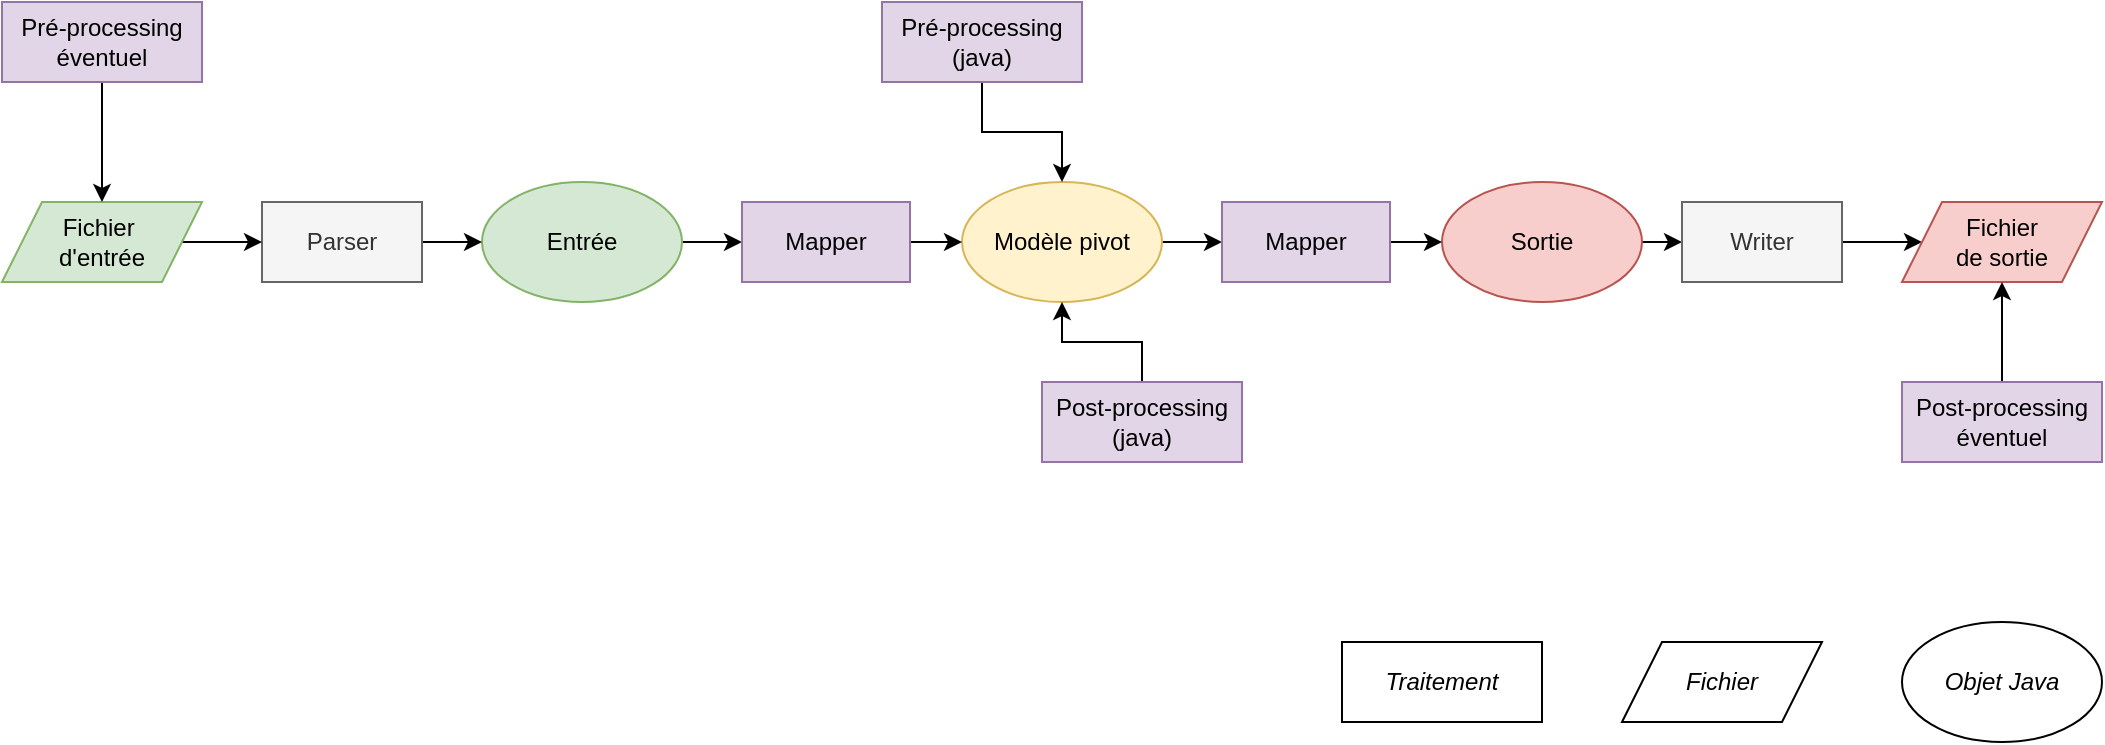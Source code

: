 <mxfile version="16.5.1" type="device"><diagram id="BMbiWQTqaxqBJSacvnGg" name="Page-1"><mxGraphModel dx="1102" dy="865" grid="1" gridSize="10" guides="1" tooltips="1" connect="1" arrows="1" fold="1" page="1" pageScale="1" pageWidth="1169" pageHeight="827" math="0" shadow="0"><root><mxCell id="0"/><mxCell id="1" parent="0"/><mxCell id="cu7id1EzV_-CDBw5Je-v-17" style="edgeStyle=orthogonalEdgeStyle;rounded=0;orthogonalLoop=1;jettySize=auto;html=1;exitX=1;exitY=0.5;exitDx=0;exitDy=0;entryX=0;entryY=0.5;entryDx=0;entryDy=0;" edge="1" parent="1" source="cu7id1EzV_-CDBw5Je-v-1" target="cu7id1EzV_-CDBw5Je-v-11"><mxGeometry relative="1" as="geometry"/></mxCell><mxCell id="cu7id1EzV_-CDBw5Je-v-1" value="Modèle pivot" style="ellipse;whiteSpace=wrap;html=1;fillColor=#fff2cc;strokeColor=#d6b656;" vertex="1" parent="1"><mxGeometry x="520" y="180" width="100" height="60" as="geometry"/></mxCell><mxCell id="cu7id1EzV_-CDBw5Je-v-15" style="edgeStyle=orthogonalEdgeStyle;rounded=0;orthogonalLoop=1;jettySize=auto;html=1;exitX=1;exitY=0.5;exitDx=0;exitDy=0;entryX=0;entryY=0.5;entryDx=0;entryDy=0;" edge="1" parent="1" source="cu7id1EzV_-CDBw5Je-v-2" target="cu7id1EzV_-CDBw5Je-v-5"><mxGeometry relative="1" as="geometry"/></mxCell><mxCell id="cu7id1EzV_-CDBw5Je-v-2" value="Entrée" style="ellipse;whiteSpace=wrap;html=1;fillColor=#d5e8d4;strokeColor=#82b366;" vertex="1" parent="1"><mxGeometry x="280" y="180" width="100" height="60" as="geometry"/></mxCell><mxCell id="cu7id1EzV_-CDBw5Je-v-19" style="edgeStyle=orthogonalEdgeStyle;rounded=0;orthogonalLoop=1;jettySize=auto;html=1;exitX=1;exitY=0.5;exitDx=0;exitDy=0;entryX=0;entryY=0.5;entryDx=0;entryDy=0;" edge="1" parent="1" source="cu7id1EzV_-CDBw5Je-v-3" target="cu7id1EzV_-CDBw5Je-v-7"><mxGeometry relative="1" as="geometry"/></mxCell><mxCell id="cu7id1EzV_-CDBw5Je-v-3" value="Sortie" style="ellipse;whiteSpace=wrap;html=1;fillColor=#f8cecc;strokeColor=#b85450;" vertex="1" parent="1"><mxGeometry x="760" y="180" width="100" height="60" as="geometry"/></mxCell><mxCell id="cu7id1EzV_-CDBw5Je-v-14" style="edgeStyle=orthogonalEdgeStyle;rounded=0;orthogonalLoop=1;jettySize=auto;html=1;exitX=1;exitY=0.5;exitDx=0;exitDy=0;entryX=0;entryY=0.5;entryDx=0;entryDy=0;" edge="1" parent="1" source="cu7id1EzV_-CDBw5Je-v-4" target="cu7id1EzV_-CDBw5Je-v-2"><mxGeometry relative="1" as="geometry"/></mxCell><mxCell id="cu7id1EzV_-CDBw5Je-v-4" value="Parser" style="rounded=0;whiteSpace=wrap;html=1;fillColor=#f5f5f5;fontColor=#333333;strokeColor=#666666;" vertex="1" parent="1"><mxGeometry x="170" y="190" width="80" height="40" as="geometry"/></mxCell><mxCell id="cu7id1EzV_-CDBw5Je-v-16" style="edgeStyle=orthogonalEdgeStyle;rounded=0;orthogonalLoop=1;jettySize=auto;html=1;exitX=1;exitY=0.5;exitDx=0;exitDy=0;entryX=0;entryY=0.5;entryDx=0;entryDy=0;" edge="1" parent="1" source="cu7id1EzV_-CDBw5Je-v-5" target="cu7id1EzV_-CDBw5Je-v-1"><mxGeometry relative="1" as="geometry"/></mxCell><mxCell id="cu7id1EzV_-CDBw5Je-v-5" value="Mapper" style="rounded=0;whiteSpace=wrap;html=1;fillColor=#e1d5e7;strokeColor=#9673a6;" vertex="1" parent="1"><mxGeometry x="410" y="190" width="84" height="40" as="geometry"/></mxCell><mxCell id="cu7id1EzV_-CDBw5Je-v-20" style="edgeStyle=orthogonalEdgeStyle;rounded=0;orthogonalLoop=1;jettySize=auto;html=1;exitX=1;exitY=0.5;exitDx=0;exitDy=0;entryX=0;entryY=0.5;entryDx=0;entryDy=0;" edge="1" parent="1" source="cu7id1EzV_-CDBw5Je-v-7" target="cu7id1EzV_-CDBw5Je-v-9"><mxGeometry relative="1" as="geometry"/></mxCell><mxCell id="cu7id1EzV_-CDBw5Je-v-7" value="Writer" style="rounded=0;whiteSpace=wrap;html=1;fillColor=#f5f5f5;fontColor=#333333;strokeColor=#666666;" vertex="1" parent="1"><mxGeometry x="880" y="190" width="80" height="40" as="geometry"/></mxCell><mxCell id="cu7id1EzV_-CDBw5Je-v-13" style="edgeStyle=orthogonalEdgeStyle;rounded=0;orthogonalLoop=1;jettySize=auto;html=1;exitX=1;exitY=0.5;exitDx=0;exitDy=0;entryX=0;entryY=0.5;entryDx=0;entryDy=0;" edge="1" parent="1" source="cu7id1EzV_-CDBw5Je-v-8" target="cu7id1EzV_-CDBw5Je-v-4"><mxGeometry relative="1" as="geometry"/></mxCell><mxCell id="cu7id1EzV_-CDBw5Je-v-8" value="Fichier&amp;nbsp;&lt;br&gt;d'entrée" style="shape=parallelogram;perimeter=parallelogramPerimeter;whiteSpace=wrap;html=1;fixedSize=1;fillColor=#d5e8d4;strokeColor=#82b366;" vertex="1" parent="1"><mxGeometry x="40" y="190" width="100" height="40" as="geometry"/></mxCell><mxCell id="cu7id1EzV_-CDBw5Je-v-9" value="Fichier&lt;br&gt;de sortie" style="shape=parallelogram;perimeter=parallelogramPerimeter;whiteSpace=wrap;html=1;fixedSize=1;fillColor=#f8cecc;strokeColor=#b85450;" vertex="1" parent="1"><mxGeometry x="990" y="190" width="100" height="40" as="geometry"/></mxCell><mxCell id="cu7id1EzV_-CDBw5Je-v-18" style="edgeStyle=orthogonalEdgeStyle;rounded=0;orthogonalLoop=1;jettySize=auto;html=1;exitX=1;exitY=0.5;exitDx=0;exitDy=0;entryX=0;entryY=0.5;entryDx=0;entryDy=0;" edge="1" parent="1" source="cu7id1EzV_-CDBw5Je-v-11" target="cu7id1EzV_-CDBw5Je-v-3"><mxGeometry relative="1" as="geometry"/></mxCell><mxCell id="cu7id1EzV_-CDBw5Je-v-11" value="Mapper" style="rounded=0;whiteSpace=wrap;html=1;fillColor=#e1d5e7;strokeColor=#9673a6;" vertex="1" parent="1"><mxGeometry x="650" y="190" width="84" height="40" as="geometry"/></mxCell><mxCell id="cu7id1EzV_-CDBw5Je-v-24" style="edgeStyle=orthogonalEdgeStyle;rounded=0;orthogonalLoop=1;jettySize=auto;html=1;exitX=0.5;exitY=1;exitDx=0;exitDy=0;entryX=0.5;entryY=0;entryDx=0;entryDy=0;" edge="1" parent="1" source="cu7id1EzV_-CDBw5Je-v-22" target="cu7id1EzV_-CDBw5Je-v-1"><mxGeometry relative="1" as="geometry"/></mxCell><mxCell id="cu7id1EzV_-CDBw5Je-v-22" value="Pré-processing&lt;br&gt;(java)" style="rounded=0;whiteSpace=wrap;html=1;fillColor=#e1d5e7;strokeColor=#9673a6;" vertex="1" parent="1"><mxGeometry x="480" y="90" width="100" height="40" as="geometry"/></mxCell><mxCell id="cu7id1EzV_-CDBw5Je-v-26" style="edgeStyle=orthogonalEdgeStyle;rounded=0;orthogonalLoop=1;jettySize=auto;html=1;exitX=0.5;exitY=0;exitDx=0;exitDy=0;entryX=0.5;entryY=1;entryDx=0;entryDy=0;" edge="1" parent="1" source="cu7id1EzV_-CDBw5Je-v-25" target="cu7id1EzV_-CDBw5Je-v-1"><mxGeometry relative="1" as="geometry"/></mxCell><mxCell id="cu7id1EzV_-CDBw5Je-v-25" value="Post-processing&lt;br&gt;(java)" style="rounded=0;whiteSpace=wrap;html=1;fillColor=#e1d5e7;strokeColor=#9673a6;" vertex="1" parent="1"><mxGeometry x="560" y="280" width="100" height="40" as="geometry"/></mxCell><mxCell id="cu7id1EzV_-CDBw5Je-v-27" value="&lt;i&gt;Objet Java&lt;/i&gt;" style="ellipse;whiteSpace=wrap;html=1;" vertex="1" parent="1"><mxGeometry x="990" y="400" width="100" height="60" as="geometry"/></mxCell><mxCell id="cu7id1EzV_-CDBw5Je-v-32" style="edgeStyle=orthogonalEdgeStyle;rounded=0;orthogonalLoop=1;jettySize=auto;html=1;exitX=0.5;exitY=1;exitDx=0;exitDy=0;entryX=0.5;entryY=0;entryDx=0;entryDy=0;" edge="1" parent="1" source="cu7id1EzV_-CDBw5Je-v-29" target="cu7id1EzV_-CDBw5Je-v-8"><mxGeometry relative="1" as="geometry"/></mxCell><mxCell id="cu7id1EzV_-CDBw5Je-v-29" value="Pré-processing&lt;br&gt;éventuel" style="rounded=0;whiteSpace=wrap;html=1;fillColor=#e1d5e7;strokeColor=#9673a6;" vertex="1" parent="1"><mxGeometry x="40" y="90" width="100" height="40" as="geometry"/></mxCell><mxCell id="cu7id1EzV_-CDBw5Je-v-33" style="edgeStyle=orthogonalEdgeStyle;rounded=0;orthogonalLoop=1;jettySize=auto;html=1;exitX=0.5;exitY=0;exitDx=0;exitDy=0;entryX=0.5;entryY=1;entryDx=0;entryDy=0;" edge="1" parent="1" source="cu7id1EzV_-CDBw5Je-v-30" target="cu7id1EzV_-CDBw5Je-v-9"><mxGeometry relative="1" as="geometry"/></mxCell><mxCell id="cu7id1EzV_-CDBw5Je-v-30" value="Post-processing&lt;br&gt;éventuel" style="rounded=0;whiteSpace=wrap;html=1;fillColor=#e1d5e7;strokeColor=#9673a6;" vertex="1" parent="1"><mxGeometry x="990" y="280" width="100" height="40" as="geometry"/></mxCell><mxCell id="cu7id1EzV_-CDBw5Je-v-31" value="Traitement" style="rounded=0;whiteSpace=wrap;html=1;fontStyle=2" vertex="1" parent="1"><mxGeometry x="710" y="410" width="100" height="40" as="geometry"/></mxCell><mxCell id="cu7id1EzV_-CDBw5Je-v-34" value="Fichier" style="shape=parallelogram;perimeter=parallelogramPerimeter;whiteSpace=wrap;html=1;fixedSize=1;fontStyle=2" vertex="1" parent="1"><mxGeometry x="850" y="410" width="100" height="40" as="geometry"/></mxCell></root></mxGraphModel></diagram></mxfile>